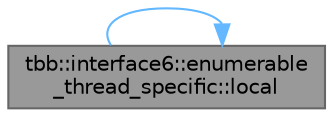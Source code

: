 digraph "tbb::interface6::enumerable_thread_specific::local"
{
 // LATEX_PDF_SIZE
  bgcolor="transparent";
  edge [fontname=Helvetica,fontsize=10,labelfontname=Helvetica,labelfontsize=10];
  node [fontname=Helvetica,fontsize=10,shape=box,height=0.2,width=0.4];
  rankdir="LR";
  Node1 [id="Node000001",label="tbb::interface6::enumerable\l_thread_specific::local",height=0.2,width=0.4,color="gray40", fillcolor="grey60", style="filled", fontcolor="black",tooltip="returns reference to local, discarding exists"];
  Node1 -> Node1 [id="edge1_Node000001_Node000001",color="steelblue1",style="solid",tooltip=" "];
}
